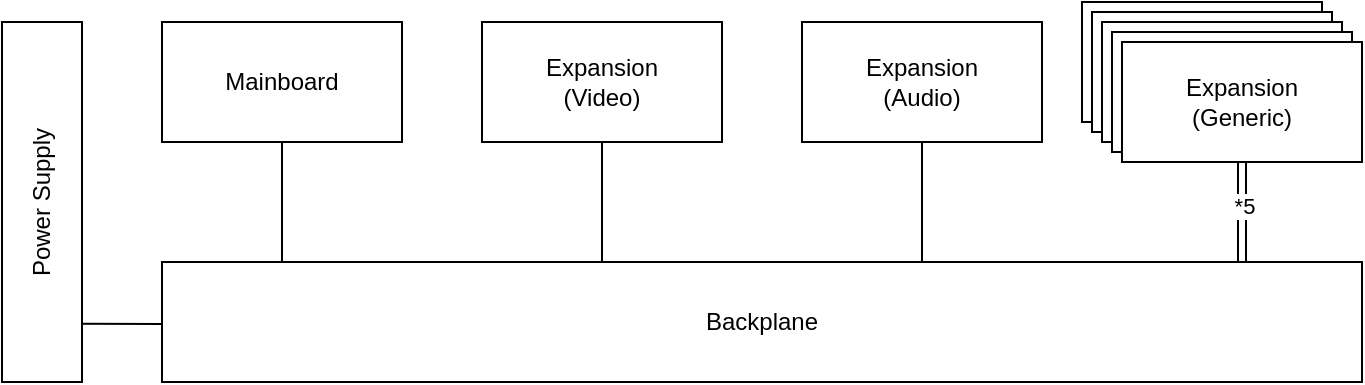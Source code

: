 <mxfile>
    <diagram id="GUkRdUyIuSBApQzKnwvI" name="Page-1">
        <mxGraphModel dx="1148" dy="348" grid="1" gridSize="5" guides="1" tooltips="1" connect="1" arrows="1" fold="1" page="0" pageScale="1" pageWidth="1169" pageHeight="827" math="0" shadow="0">
            <root>
                <mxCell id="0"/>
                <mxCell id="1" parent="0"/>
                <mxCell id="5" value="Expansion&lt;br&gt;(Generic)" style="rounded=0;whiteSpace=wrap;html=1;shadow=0;" parent="1" vertex="1">
                    <mxGeometry x="740" y="230" width="120" height="60" as="geometry"/>
                </mxCell>
                <mxCell id="10" value="Expansion&lt;br&gt;(Generic)" style="rounded=0;whiteSpace=wrap;html=1;shadow=0;" parent="1" vertex="1">
                    <mxGeometry x="745" y="235" width="120" height="60" as="geometry"/>
                </mxCell>
                <mxCell id="13" style="edgeStyle=none;html=1;exitX=0.5;exitY=1;exitDx=0;exitDy=0;entryX=0.5;entryY=0;entryDx=0;entryDy=0;endArrow=none;endFill=0;" parent="1" source="2" target="12" edge="1">
                    <mxGeometry relative="1" as="geometry"/>
                </mxCell>
                <mxCell id="2" value="Mainboard" style="rounded=0;whiteSpace=wrap;html=1;" parent="1" vertex="1">
                    <mxGeometry x="280" y="240" width="120" height="60" as="geometry"/>
                </mxCell>
                <mxCell id="17" style="edgeStyle=none;html=1;exitX=0.5;exitY=1;exitDx=0;exitDy=0;entryX=0.5;entryY=0;entryDx=0;entryDy=0;endArrow=none;endFill=0;" parent="1" source="3" target="14" edge="1">
                    <mxGeometry relative="1" as="geometry"/>
                </mxCell>
                <mxCell id="3" value="Expansion&lt;br&gt;(Video)" style="rounded=0;whiteSpace=wrap;html=1;" parent="1" vertex="1">
                    <mxGeometry x="440" y="240" width="120" height="60" as="geometry"/>
                </mxCell>
                <mxCell id="18" style="edgeStyle=none;html=1;exitX=0.5;exitY=1;exitDx=0;exitDy=0;entryX=0.5;entryY=0;entryDx=0;entryDy=0;endArrow=none;endFill=0;" parent="1" source="4" target="15" edge="1">
                    <mxGeometry relative="1" as="geometry"/>
                </mxCell>
                <mxCell id="4" value="Expansion&lt;br&gt;(Audio)" style="rounded=0;whiteSpace=wrap;html=1;" parent="1" vertex="1">
                    <mxGeometry x="600" y="240" width="120" height="60" as="geometry"/>
                </mxCell>
                <mxCell id="6" value="Expansion&lt;br&gt;(Generic)" style="rounded=0;whiteSpace=wrap;html=1;shadow=0;" parent="1" vertex="1">
                    <mxGeometry x="750" y="240" width="120" height="60" as="geometry"/>
                </mxCell>
                <mxCell id="9" value="Expansion&lt;br&gt;(Generic)" style="rounded=0;whiteSpace=wrap;html=1;shadow=0;" parent="1" vertex="1">
                    <mxGeometry x="755" y="245" width="120" height="60" as="geometry"/>
                </mxCell>
                <mxCell id="19" style="edgeStyle=none;html=1;exitX=0.5;exitY=1;exitDx=0;exitDy=0;entryX=0.5;entryY=0;entryDx=0;entryDy=0;endArrow=none;endFill=0;strokeWidth=1;shape=link;" parent="1" source="7" target="16" edge="1">
                    <mxGeometry relative="1" as="geometry"/>
                </mxCell>
                <mxCell id="22" value="*5" style="edgeLabel;html=1;align=center;verticalAlign=middle;resizable=0;points=[];" parent="19" vertex="1" connectable="0">
                    <mxGeometry x="-0.137" y="1" relative="1" as="geometry">
                        <mxPoint as="offset"/>
                    </mxGeometry>
                </mxCell>
                <mxCell id="7" value="Expansion&lt;br&gt;(Generic)" style="rounded=0;whiteSpace=wrap;html=1;shadow=0;" parent="1" vertex="1">
                    <mxGeometry x="760" y="250" width="120" height="60" as="geometry"/>
                </mxCell>
                <mxCell id="12" value="" style="rounded=0;whiteSpace=wrap;html=1;shadow=0;" parent="1" vertex="1">
                    <mxGeometry x="330" y="360" width="20" height="20" as="geometry"/>
                </mxCell>
                <mxCell id="14" value="" style="rounded=0;whiteSpace=wrap;html=1;shadow=0;" parent="1" vertex="1">
                    <mxGeometry x="490" y="360" width="20" height="20" as="geometry"/>
                </mxCell>
                <mxCell id="15" value="" style="rounded=0;whiteSpace=wrap;html=1;shadow=0;" parent="1" vertex="1">
                    <mxGeometry x="650" y="360" width="20" height="20" as="geometry"/>
                </mxCell>
                <mxCell id="16" value="" style="rounded=0;whiteSpace=wrap;html=1;shadow=0;" parent="1" vertex="1">
                    <mxGeometry x="810" y="360" width="20" height="20" as="geometry"/>
                </mxCell>
                <mxCell id="23" value="" style="rounded=0;whiteSpace=wrap;html=1;shadow=0;" parent="1" vertex="1">
                    <mxGeometry x="805" y="360" width="5" height="15" as="geometry"/>
                </mxCell>
                <mxCell id="24" value="" style="rounded=0;whiteSpace=wrap;html=1;shadow=0;" parent="1" vertex="1">
                    <mxGeometry x="800" y="360" width="5" height="10" as="geometry"/>
                </mxCell>
                <mxCell id="25" value="" style="rounded=0;whiteSpace=wrap;html=1;shadow=0;" parent="1" vertex="1">
                    <mxGeometry x="795" y="360" width="5" height="5" as="geometry"/>
                </mxCell>
                <mxCell id="8" value="Backplane" style="rounded=0;whiteSpace=wrap;html=1;shadow=0;" parent="1" vertex="1">
                    <mxGeometry x="280" y="360" width="600" height="60" as="geometry"/>
                </mxCell>
                <mxCell id="27" style="edgeStyle=none;html=1;exitX=0.99;exitY=0.838;exitDx=0;exitDy=0;endArrow=none;endFill=0;exitPerimeter=0;" edge="1" parent="1" source="26">
                    <mxGeometry relative="1" as="geometry">
                        <mxPoint x="280" y="391" as="targetPoint"/>
                    </mxGeometry>
                </mxCell>
                <mxCell id="26" value="Power Supply" style="rounded=0;whiteSpace=wrap;html=1;shadow=0;horizontal=0;" vertex="1" parent="1">
                    <mxGeometry x="200" y="240" width="40" height="180" as="geometry"/>
                </mxCell>
            </root>
        </mxGraphModel>
    </diagram>
</mxfile>